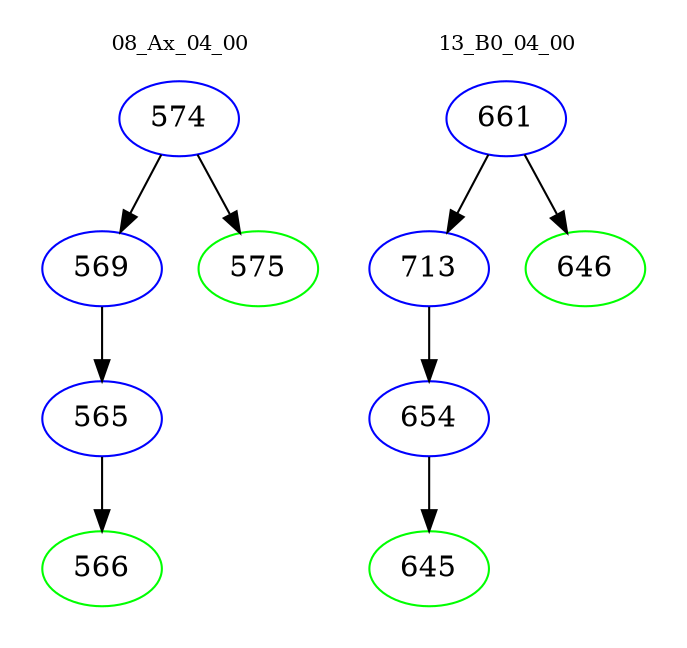 digraph{
subgraph cluster_0 {
color = white
label = "08_Ax_04_00";
fontsize=10;
T0_574 [label="574", color="blue"]
T0_574 -> T0_569 [color="black"]
T0_569 [label="569", color="blue"]
T0_569 -> T0_565 [color="black"]
T0_565 [label="565", color="blue"]
T0_565 -> T0_566 [color="black"]
T0_566 [label="566", color="green"]
T0_574 -> T0_575 [color="black"]
T0_575 [label="575", color="green"]
}
subgraph cluster_1 {
color = white
label = "13_B0_04_00";
fontsize=10;
T1_661 [label="661", color="blue"]
T1_661 -> T1_713 [color="black"]
T1_713 [label="713", color="blue"]
T1_713 -> T1_654 [color="black"]
T1_654 [label="654", color="blue"]
T1_654 -> T1_645 [color="black"]
T1_645 [label="645", color="green"]
T1_661 -> T1_646 [color="black"]
T1_646 [label="646", color="green"]
}
}
